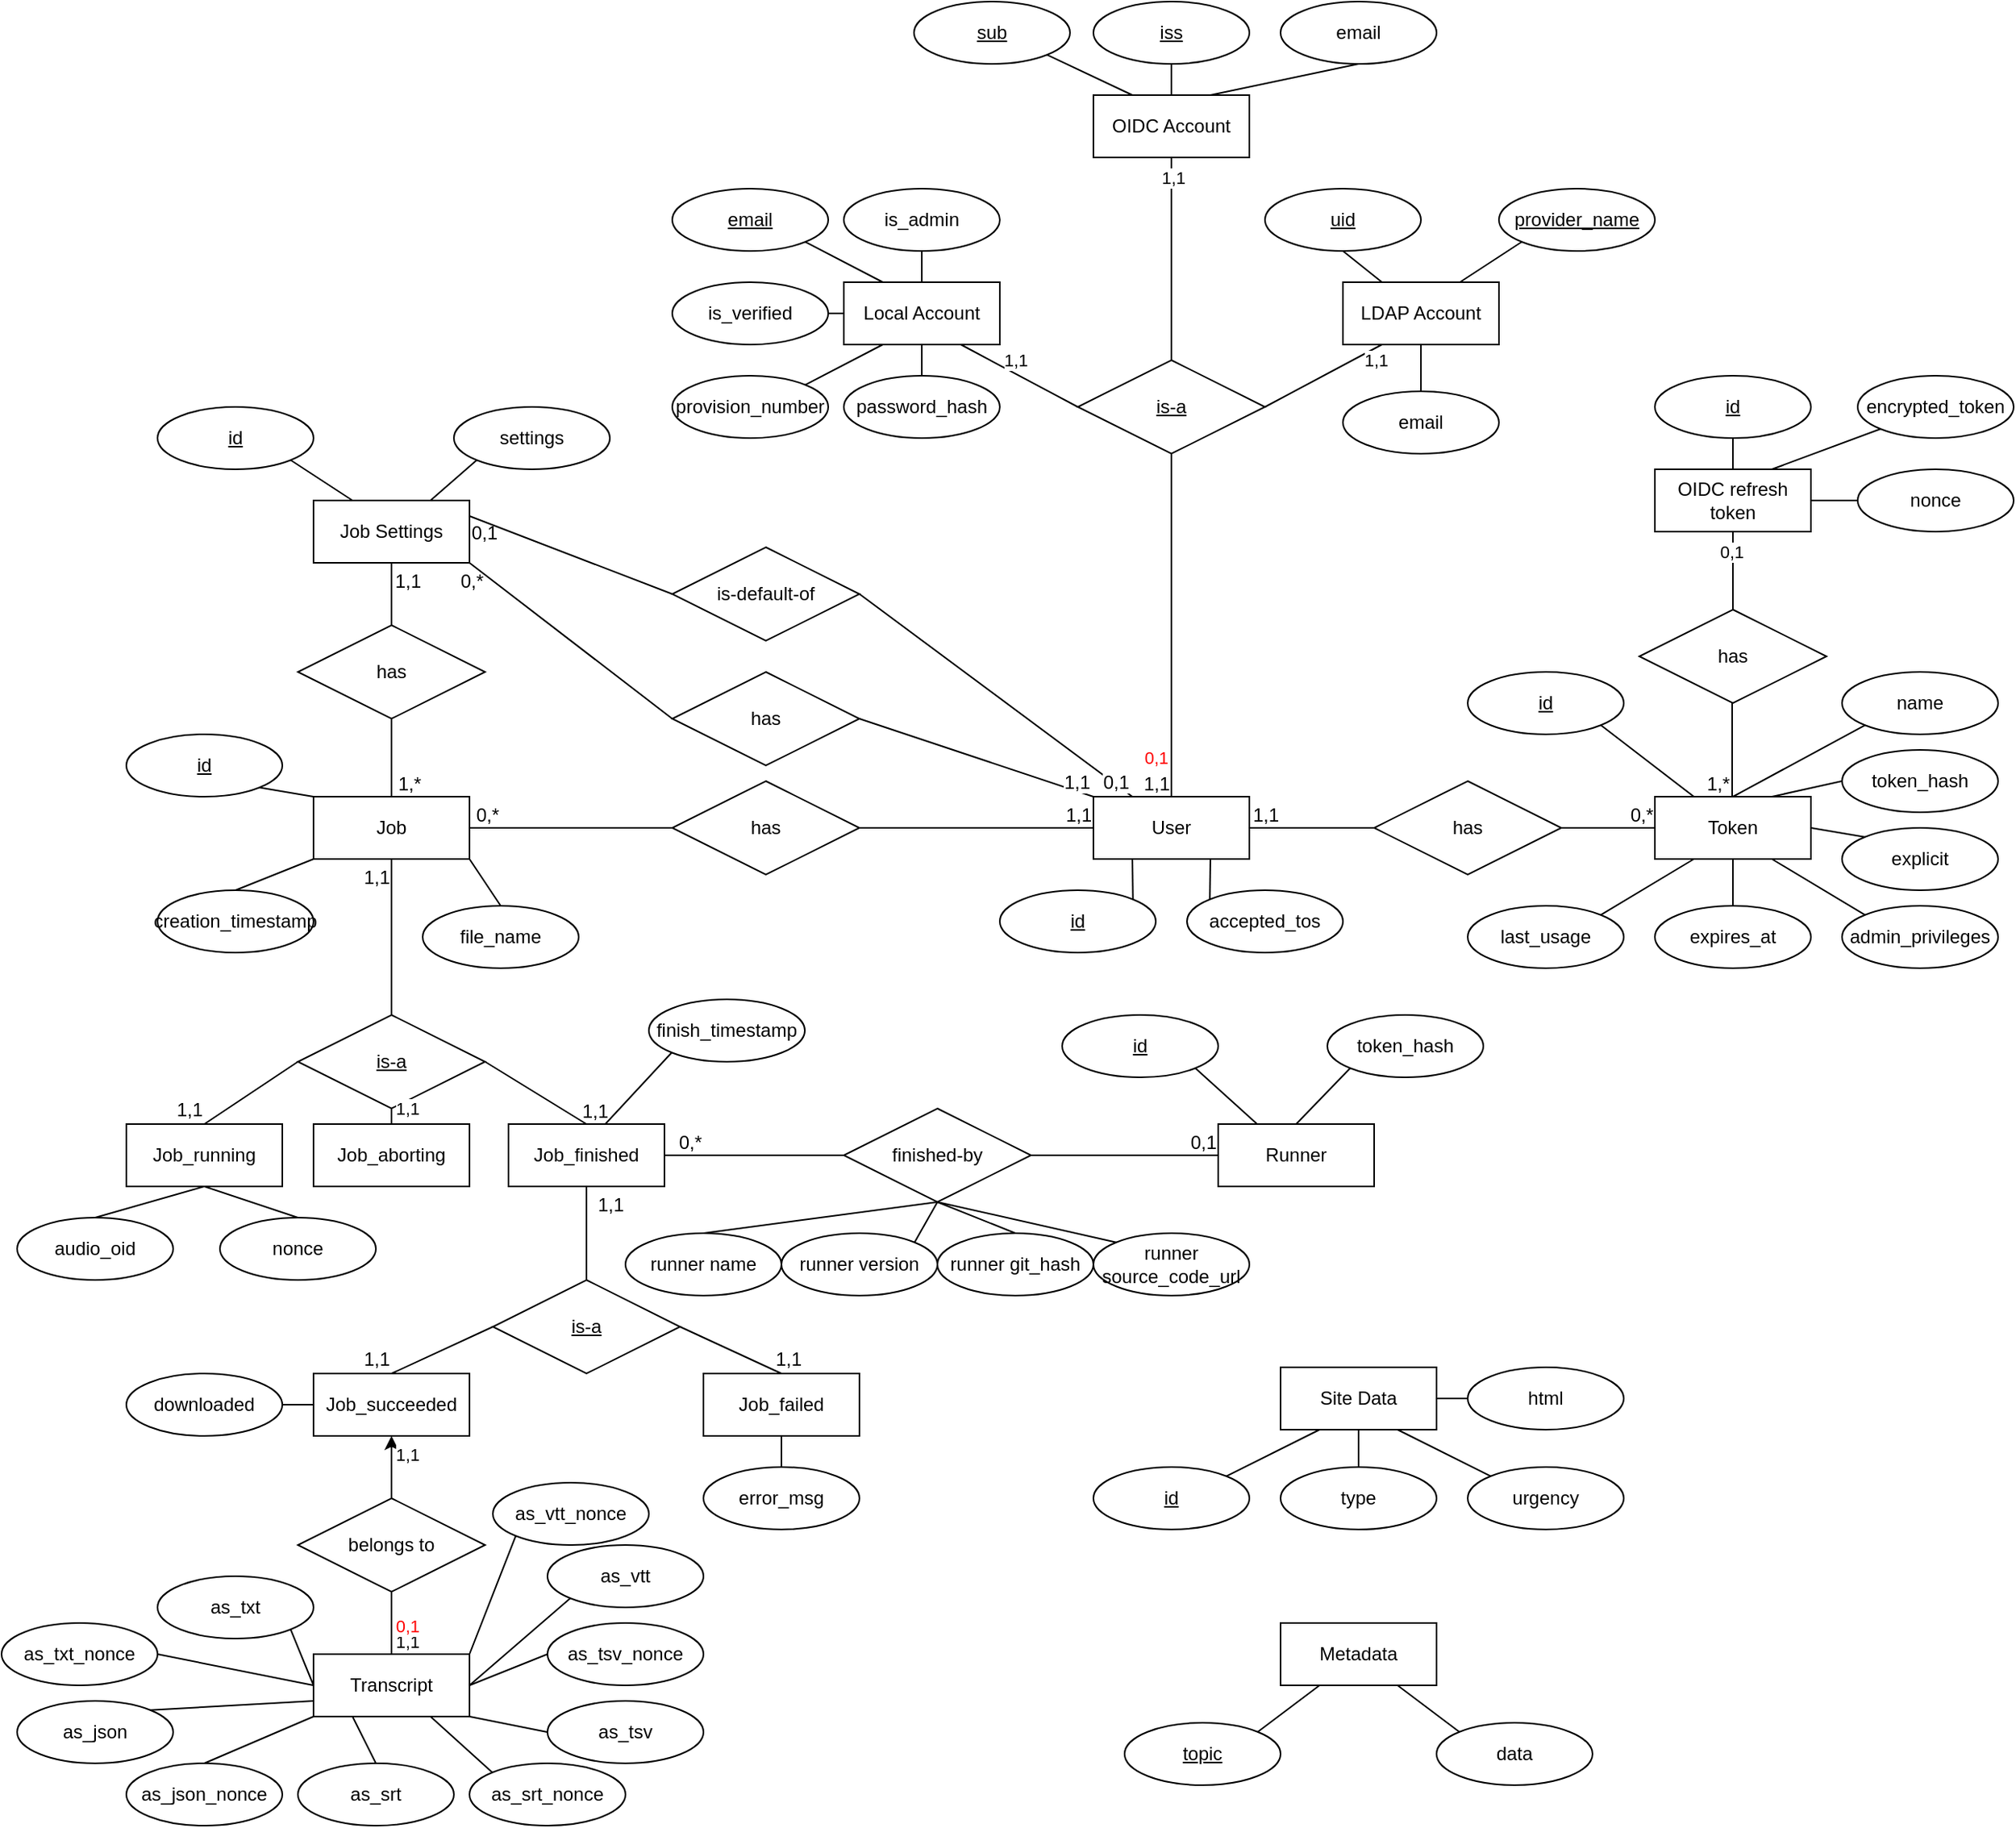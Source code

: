 <mxfile version="28.0.7">
  <diagram name="Page-1" id="paJHr5FD_iiNu0oQiHfm">
    <mxGraphModel dx="901" dy="1581" grid="1" gridSize="10" guides="1" tooltips="1" connect="1" arrows="1" fold="1" page="1" pageScale="1" pageWidth="1169" pageHeight="827" math="0" shadow="0">
      <root>
        <mxCell id="0" />
        <mxCell id="1" parent="0" />
        <mxCell id="HIZoHxfC277S-s7vvuBx-2" value="&lt;div&gt;Job&lt;/div&gt;" style="whiteSpace=wrap;html=1;align=center;" parent="1" vertex="1">
          <mxGeometry x="200" y="160" width="100" height="40" as="geometry" />
        </mxCell>
        <mxCell id="HIZoHxfC277S-s7vvuBx-3" value="User" style="whiteSpace=wrap;html=1;align=center;" parent="1" vertex="1">
          <mxGeometry x="700" y="160" width="100" height="40" as="geometry" />
        </mxCell>
        <mxCell id="HIZoHxfC277S-s7vvuBx-4" value="Runner" style="whiteSpace=wrap;html=1;align=center;" parent="1" vertex="1">
          <mxGeometry x="780" y="370" width="100" height="40" as="geometry" />
        </mxCell>
        <mxCell id="HIZoHxfC277S-s7vvuBx-5" value="file_name" style="ellipse;whiteSpace=wrap;html=1;align=center;" parent="1" vertex="1">
          <mxGeometry x="270" y="230" width="100" height="40" as="geometry" />
        </mxCell>
        <mxCell id="HIZoHxfC277S-s7vvuBx-6" value="id" style="ellipse;whiteSpace=wrap;html=1;align=center;fontStyle=4;" parent="1" vertex="1">
          <mxGeometry x="80" y="120" width="100" height="40" as="geometry" />
        </mxCell>
        <mxCell id="HIZoHxfC277S-s7vvuBx-7" value="" style="endArrow=none;html=1;rounded=0;exitX=1;exitY=1;exitDx=0;exitDy=0;entryX=0;entryY=0;entryDx=0;entryDy=0;" parent="1" source="HIZoHxfC277S-s7vvuBx-6" target="HIZoHxfC277S-s7vvuBx-2" edge="1">
          <mxGeometry relative="1" as="geometry">
            <mxPoint x="320" y="260" as="sourcePoint" />
            <mxPoint x="480" y="260" as="targetPoint" />
          </mxGeometry>
        </mxCell>
        <mxCell id="HIZoHxfC277S-s7vvuBx-9" value="settings" style="ellipse;whiteSpace=wrap;html=1;align=center;" parent="1" vertex="1">
          <mxGeometry x="290" y="-90" width="100" height="40" as="geometry" />
        </mxCell>
        <mxCell id="HIZoHxfC277S-s7vvuBx-13" value="&lt;div&gt;audio_oid&lt;/div&gt;" style="ellipse;whiteSpace=wrap;html=1;align=center;" parent="1" vertex="1">
          <mxGeometry x="10" y="430" width="100" height="40" as="geometry" />
        </mxCell>
        <mxCell id="HIZoHxfC277S-s7vvuBx-14" value="" style="endArrow=none;html=1;rounded=0;exitX=0.5;exitY=0;exitDx=0;exitDy=0;entryX=0.5;entryY=1;entryDx=0;entryDy=0;" parent="1" source="HIZoHxfC277S-s7vvuBx-13" target="HIZoHxfC277S-s7vvuBx-46" edge="1">
          <mxGeometry relative="1" as="geometry">
            <mxPoint x="-175" y="470" as="sourcePoint" />
            <mxPoint x="-110" y="460" as="targetPoint" />
          </mxGeometry>
        </mxCell>
        <mxCell id="HIZoHxfC277S-s7vvuBx-19" value="id" style="ellipse;whiteSpace=wrap;html=1;align=center;fontStyle=4;" parent="1" vertex="1">
          <mxGeometry x="640" y="220" width="100" height="40" as="geometry" />
        </mxCell>
        <mxCell id="HIZoHxfC277S-s7vvuBx-20" value="&lt;u&gt;email&lt;/u&gt;" style="ellipse;whiteSpace=wrap;html=1;align=center;" parent="1" vertex="1">
          <mxGeometry x="430" y="-230" width="100" height="40" as="geometry" />
        </mxCell>
        <mxCell id="HIZoHxfC277S-s7vvuBx-21" value="password_hash" style="ellipse;whiteSpace=wrap;html=1;align=center;" parent="1" vertex="1">
          <mxGeometry x="540" y="-110" width="100" height="40" as="geometry" />
        </mxCell>
        <mxCell id="HIZoHxfC277S-s7vvuBx-22" value="" style="endArrow=none;html=1;rounded=0;exitX=1;exitY=0;exitDx=0;exitDy=0;entryX=0.25;entryY=1;entryDx=0;entryDy=0;" parent="1" source="HIZoHxfC277S-s7vvuBx-19" target="HIZoHxfC277S-s7vvuBx-3" edge="1">
          <mxGeometry relative="1" as="geometry">
            <mxPoint x="430" y="370" as="sourcePoint" />
            <mxPoint x="800" y="220" as="targetPoint" />
          </mxGeometry>
        </mxCell>
        <mxCell id="HIZoHxfC277S-s7vvuBx-25" value="is_verified" style="ellipse;whiteSpace=wrap;html=1;align=center;" parent="1" vertex="1">
          <mxGeometry x="430" y="-170" width="100" height="40" as="geometry" />
        </mxCell>
        <mxCell id="HIZoHxfC277S-s7vvuBx-27" value="is_admin" style="ellipse;whiteSpace=wrap;html=1;align=center;" parent="1" vertex="1">
          <mxGeometry x="540" y="-230" width="100" height="40" as="geometry" />
        </mxCell>
        <mxCell id="HIZoHxfC277S-s7vvuBx-30" value="has" style="shape=rhombus;perimeter=rhombusPerimeter;whiteSpace=wrap;html=1;align=center;" parent="1" vertex="1">
          <mxGeometry x="430" y="150" width="120" height="60" as="geometry" />
        </mxCell>
        <mxCell id="HIZoHxfC277S-s7vvuBx-33" value="" style="endArrow=none;html=1;rounded=0;entryX=0;entryY=0.5;entryDx=0;entryDy=0;exitX=1;exitY=0.5;exitDx=0;exitDy=0;" parent="1" source="HIZoHxfC277S-s7vvuBx-30" target="HIZoHxfC277S-s7vvuBx-3" edge="1">
          <mxGeometry relative="1" as="geometry">
            <mxPoint x="430" y="370" as="sourcePoint" />
            <mxPoint x="590" y="370" as="targetPoint" />
          </mxGeometry>
        </mxCell>
        <mxCell id="HIZoHxfC277S-s7vvuBx-34" value="1,1" style="resizable=0;html=1;whiteSpace=wrap;align=right;verticalAlign=bottom;" parent="HIZoHxfC277S-s7vvuBx-33" connectable="0" vertex="1">
          <mxGeometry x="1" relative="1" as="geometry" />
        </mxCell>
        <mxCell id="HIZoHxfC277S-s7vvuBx-35" value="" style="endArrow=none;html=1;rounded=0;entryX=1;entryY=0.5;entryDx=0;entryDy=0;exitX=0;exitY=0.5;exitDx=0;exitDy=0;" parent="1" source="HIZoHxfC277S-s7vvuBx-30" target="HIZoHxfC277S-s7vvuBx-2" edge="1">
          <mxGeometry relative="1" as="geometry">
            <mxPoint x="410" y="160" as="sourcePoint" />
            <mxPoint x="480" y="260" as="targetPoint" />
          </mxGeometry>
        </mxCell>
        <mxCell id="HIZoHxfC277S-s7vvuBx-36" value="0,*" style="resizable=0;html=1;whiteSpace=wrap;align=right;verticalAlign=bottom;" parent="HIZoHxfC277S-s7vvuBx-35" connectable="0" vertex="1">
          <mxGeometry x="1" relative="1" as="geometry">
            <mxPoint x="20" as="offset" />
          </mxGeometry>
        </mxCell>
        <mxCell id="HIZoHxfC277S-s7vvuBx-38" value="id" style="ellipse;whiteSpace=wrap;html=1;align=center;fontStyle=4;" parent="1" vertex="1">
          <mxGeometry x="680" y="300" width="100" height="40" as="geometry" />
        </mxCell>
        <mxCell id="HIZoHxfC277S-s7vvuBx-39" value="" style="endArrow=none;html=1;rounded=0;exitX=1;exitY=1;exitDx=0;exitDy=0;entryX=0.25;entryY=0;entryDx=0;entryDy=0;" parent="1" source="HIZoHxfC277S-s7vvuBx-38" target="HIZoHxfC277S-s7vvuBx-4" edge="1">
          <mxGeometry relative="1" as="geometry">
            <mxPoint x="460" y="300" as="sourcePoint" />
            <mxPoint x="620" y="300" as="targetPoint" />
          </mxGeometry>
        </mxCell>
        <mxCell id="HIZoHxfC277S-s7vvuBx-40" value="token_hash" style="ellipse;whiteSpace=wrap;html=1;align=center;" parent="1" vertex="1">
          <mxGeometry x="850" y="300" width="100" height="40" as="geometry" />
        </mxCell>
        <mxCell id="HIZoHxfC277S-s7vvuBx-41" value="" style="endArrow=none;html=1;rounded=0;exitX=0;exitY=1;exitDx=0;exitDy=0;entryX=0.5;entryY=0;entryDx=0;entryDy=0;" parent="1" source="HIZoHxfC277S-s7vvuBx-40" target="HIZoHxfC277S-s7vvuBx-4" edge="1">
          <mxGeometry relative="1" as="geometry">
            <mxPoint x="775" y="456" as="sourcePoint" />
            <mxPoint x="815" y="410" as="targetPoint" />
          </mxGeometry>
        </mxCell>
        <mxCell id="HIZoHxfC277S-s7vvuBx-42" value="creation_timestamp" style="ellipse;whiteSpace=wrap;html=1;align=center;" parent="1" vertex="1">
          <mxGeometry x="100" y="220" width="100" height="40" as="geometry" />
        </mxCell>
        <mxCell id="HIZoHxfC277S-s7vvuBx-43" value="&lt;div&gt;finish_timestamp&lt;/div&gt;" style="ellipse;whiteSpace=wrap;html=1;align=center;" parent="1" vertex="1">
          <mxGeometry x="415" y="290" width="100" height="40" as="geometry" />
        </mxCell>
        <mxCell id="HIZoHxfC277S-s7vvuBx-45" value="downloaded" style="ellipse;whiteSpace=wrap;html=1;align=center;" parent="1" vertex="1">
          <mxGeometry x="80" y="530" width="100" height="40" as="geometry" />
        </mxCell>
        <mxCell id="HIZoHxfC277S-s7vvuBx-46" value="Job_running" style="whiteSpace=wrap;html=1;align=center;" parent="1" vertex="1">
          <mxGeometry x="80" y="370" width="100" height="40" as="geometry" />
        </mxCell>
        <mxCell id="HIZoHxfC277S-s7vvuBx-47" value="&lt;u&gt;is-a&lt;/u&gt;" style="shape=rhombus;perimeter=rhombusPerimeter;whiteSpace=wrap;html=1;align=center;" parent="1" vertex="1">
          <mxGeometry x="190" y="300" width="120" height="60" as="geometry" />
        </mxCell>
        <mxCell id="HIZoHxfC277S-s7vvuBx-49" value="" style="endArrow=none;html=1;rounded=0;entryX=0.5;entryY=1;entryDx=0;entryDy=0;exitX=0.5;exitY=0;exitDx=0;exitDy=0;" parent="1" source="HIZoHxfC277S-s7vvuBx-47" target="HIZoHxfC277S-s7vvuBx-2" edge="1">
          <mxGeometry relative="1" as="geometry">
            <mxPoint x="140" y="380" as="sourcePoint" />
            <mxPoint x="300" y="380" as="targetPoint" />
          </mxGeometry>
        </mxCell>
        <mxCell id="HIZoHxfC277S-s7vvuBx-50" value="1,1" style="resizable=0;html=1;whiteSpace=wrap;align=right;verticalAlign=bottom;" parent="HIZoHxfC277S-s7vvuBx-49" connectable="0" vertex="1">
          <mxGeometry x="1" relative="1" as="geometry">
            <mxPoint y="20" as="offset" />
          </mxGeometry>
        </mxCell>
        <mxCell id="HIZoHxfC277S-s7vvuBx-54" value="" style="endArrow=none;html=1;rounded=0;entryX=0.5;entryY=0;entryDx=0;entryDy=0;exitX=0;exitY=0.5;exitDx=0;exitDy=0;" parent="1" source="HIZoHxfC277S-s7vvuBx-47" target="HIZoHxfC277S-s7vvuBx-46" edge="1">
          <mxGeometry relative="1" as="geometry">
            <mxPoint x="210" y="460" as="sourcePoint" />
            <mxPoint x="210" y="360" as="targetPoint" />
          </mxGeometry>
        </mxCell>
        <mxCell id="HIZoHxfC277S-s7vvuBx-55" value="1,1" style="resizable=0;html=1;whiteSpace=wrap;align=right;verticalAlign=bottom;" parent="HIZoHxfC277S-s7vvuBx-54" connectable="0" vertex="1">
          <mxGeometry x="1" relative="1" as="geometry">
            <mxPoint as="offset" />
          </mxGeometry>
        </mxCell>
        <mxCell id="HIZoHxfC277S-s7vvuBx-56" value="Job_succeeded" style="whiteSpace=wrap;html=1;align=center;" parent="1" vertex="1">
          <mxGeometry x="200" y="530" width="100" height="40" as="geometry" />
        </mxCell>
        <mxCell id="HIZoHxfC277S-s7vvuBx-61" value="" style="endArrow=none;html=1;rounded=0;exitX=0;exitY=1;exitDx=0;exitDy=0;entryX=0.5;entryY=0;entryDx=0;entryDy=0;" parent="1" source="HIZoHxfC277S-s7vvuBx-2" target="HIZoHxfC277S-s7vvuBx-42" edge="1">
          <mxGeometry relative="1" as="geometry">
            <mxPoint x="350" y="350" as="sourcePoint" />
            <mxPoint x="510" y="350" as="targetPoint" />
          </mxGeometry>
        </mxCell>
        <mxCell id="HIZoHxfC277S-s7vvuBx-62" value="" style="endArrow=none;html=1;rounded=0;exitX=0.25;exitY=1;exitDx=0;exitDy=0;entryX=0;entryY=1;entryDx=0;entryDy=0;" parent="1" source="HIZoHxfC277S-s7vvuBx-72" target="HIZoHxfC277S-s7vvuBx-43" edge="1">
          <mxGeometry relative="1" as="geometry">
            <mxPoint x="660" y="560" as="sourcePoint" />
            <mxPoint x="430" y="330" as="targetPoint" />
          </mxGeometry>
        </mxCell>
        <mxCell id="HIZoHxfC277S-s7vvuBx-63" value="" style="endArrow=none;html=1;rounded=0;entryX=1;entryY=0.5;entryDx=0;entryDy=0;exitX=0;exitY=0.5;exitDx=0;exitDy=0;" parent="1" source="HIZoHxfC277S-s7vvuBx-56" target="HIZoHxfC277S-s7vvuBx-45" edge="1">
          <mxGeometry relative="1" as="geometry">
            <mxPoint x="250" y="590" as="sourcePoint" />
            <mxPoint x="400" y="510" as="targetPoint" />
          </mxGeometry>
        </mxCell>
        <mxCell id="HIZoHxfC277S-s7vvuBx-64" value="error_msg" style="ellipse;whiteSpace=wrap;html=1;align=center;" parent="1" vertex="1">
          <mxGeometry x="450" y="590" width="100" height="40" as="geometry" />
        </mxCell>
        <mxCell id="HIZoHxfC277S-s7vvuBx-65" value="" style="endArrow=none;html=1;rounded=0;exitX=0.5;exitY=0;exitDx=0;exitDy=0;entryX=0.5;entryY=1;entryDx=0;entryDy=0;" parent="1" source="HIZoHxfC277S-s7vvuBx-64" target="HIZoHxfC277S-s7vvuBx-67" edge="1">
          <mxGeometry relative="1" as="geometry">
            <mxPoint x="390" y="600" as="sourcePoint" />
            <mxPoint x="455" y="590" as="targetPoint" />
          </mxGeometry>
        </mxCell>
        <mxCell id="HIZoHxfC277S-s7vvuBx-67" value="Job_failed" style="whiteSpace=wrap;html=1;align=center;" parent="1" vertex="1">
          <mxGeometry x="450" y="530" width="100" height="40" as="geometry" />
        </mxCell>
        <mxCell id="HIZoHxfC277S-s7vvuBx-68" value="" style="endArrow=none;html=1;rounded=0;exitX=1;exitY=0.5;exitDx=0;exitDy=0;entryX=0.5;entryY=0;entryDx=0;entryDy=0;" parent="1" source="HIZoHxfC277S-s7vvuBx-47" target="HIZoHxfC277S-s7vvuBx-72" edge="1">
          <mxGeometry relative="1" as="geometry">
            <mxPoint x="685" y="340" as="sourcePoint" />
            <mxPoint x="380" y="350" as="targetPoint" />
          </mxGeometry>
        </mxCell>
        <mxCell id="HIZoHxfC277S-s7vvuBx-69" value="1,1" style="resizable=0;html=1;whiteSpace=wrap;align=right;verticalAlign=bottom;" parent="HIZoHxfC277S-s7vvuBx-68" connectable="0" vertex="1">
          <mxGeometry x="1" relative="1" as="geometry">
            <mxPoint x="15" as="offset" />
          </mxGeometry>
        </mxCell>
        <mxCell id="HIZoHxfC277S-s7vvuBx-71" value="&lt;u&gt;is-a&lt;/u&gt;" style="shape=rhombus;perimeter=rhombusPerimeter;whiteSpace=wrap;html=1;align=center;" parent="1" vertex="1">
          <mxGeometry x="315" y="470" width="120" height="60" as="geometry" />
        </mxCell>
        <mxCell id="HIZoHxfC277S-s7vvuBx-72" value="Job_finished" style="whiteSpace=wrap;html=1;align=center;" parent="1" vertex="1">
          <mxGeometry x="325" y="370" width="100" height="40" as="geometry" />
        </mxCell>
        <mxCell id="HIZoHxfC277S-s7vvuBx-73" value="finished-by" style="shape=rhombus;perimeter=rhombusPerimeter;whiteSpace=wrap;html=1;align=center;" parent="1" vertex="1">
          <mxGeometry x="540" y="360" width="120" height="60" as="geometry" />
        </mxCell>
        <mxCell id="HIZoHxfC277S-s7vvuBx-76" value="" style="endArrow=none;html=1;rounded=0;exitX=1;exitY=0.5;exitDx=0;exitDy=0;entryX=0;entryY=0.5;entryDx=0;entryDy=0;" parent="1" source="HIZoHxfC277S-s7vvuBx-73" target="HIZoHxfC277S-s7vvuBx-4" edge="1">
          <mxGeometry relative="1" as="geometry">
            <mxPoint x="680" y="390" as="sourcePoint" />
            <mxPoint x="745" y="370" as="targetPoint" />
          </mxGeometry>
        </mxCell>
        <mxCell id="HIZoHxfC277S-s7vvuBx-77" value="0,1" style="resizable=0;html=1;whiteSpace=wrap;align=right;verticalAlign=bottom;" parent="HIZoHxfC277S-s7vvuBx-76" connectable="0" vertex="1">
          <mxGeometry x="1" relative="1" as="geometry">
            <mxPoint as="offset" />
          </mxGeometry>
        </mxCell>
        <mxCell id="HIZoHxfC277S-s7vvuBx-78" value="" style="endArrow=none;html=1;rounded=0;exitX=0;exitY=0.5;exitDx=0;exitDy=0;entryX=1;entryY=0.5;entryDx=0;entryDy=0;" parent="1" source="HIZoHxfC277S-s7vvuBx-73" target="HIZoHxfC277S-s7vvuBx-72" edge="1">
          <mxGeometry relative="1" as="geometry">
            <mxPoint x="465" y="320" as="sourcePoint" />
            <mxPoint x="580" y="320" as="targetPoint" />
          </mxGeometry>
        </mxCell>
        <mxCell id="HIZoHxfC277S-s7vvuBx-79" value="0,*" style="resizable=0;html=1;whiteSpace=wrap;align=right;verticalAlign=bottom;" parent="HIZoHxfC277S-s7vvuBx-78" connectable="0" vertex="1">
          <mxGeometry x="1" relative="1" as="geometry">
            <mxPoint x="25" as="offset" />
          </mxGeometry>
        </mxCell>
        <mxCell id="HIZoHxfC277S-s7vvuBx-86" value="runner version" style="ellipse;whiteSpace=wrap;html=1;align=center;" parent="1" vertex="1">
          <mxGeometry x="500" y="440" width="100" height="40" as="geometry" />
        </mxCell>
        <mxCell id="HIZoHxfC277S-s7vvuBx-87" value="" style="endArrow=none;html=1;rounded=0;entryX=1;entryY=0;entryDx=0;entryDy=0;exitX=0.5;exitY=1;exitDx=0;exitDy=0;" parent="1" source="HIZoHxfC277S-s7vvuBx-73" target="HIZoHxfC277S-s7vvuBx-86" edge="1">
          <mxGeometry relative="1" as="geometry">
            <mxPoint x="410" y="410" as="sourcePoint" />
            <mxPoint x="570" y="410" as="targetPoint" />
          </mxGeometry>
        </mxCell>
        <mxCell id="HIZoHxfC277S-s7vvuBx-88" value="runner source_code_url" style="ellipse;whiteSpace=wrap;html=1;align=center;" parent="1" vertex="1">
          <mxGeometry x="700" y="440" width="100" height="40" as="geometry" />
        </mxCell>
        <mxCell id="HIZoHxfC277S-s7vvuBx-89" value="" style="endArrow=none;html=1;rounded=0;entryX=0;entryY=0;entryDx=0;entryDy=0;exitX=0.5;exitY=1;exitDx=0;exitDy=0;" parent="1" source="HIZoHxfC277S-s7vvuBx-73" target="HIZoHxfC277S-s7vvuBx-88" edge="1">
          <mxGeometry relative="1" as="geometry">
            <mxPoint x="515" y="420" as="sourcePoint" />
            <mxPoint x="250" y="420" as="targetPoint" />
          </mxGeometry>
        </mxCell>
        <mxCell id="HIZoHxfC277S-s7vvuBx-90" value="" style="endArrow=none;html=1;rounded=0;entryX=0.5;entryY=1;entryDx=0;entryDy=0;exitX=0.5;exitY=0;exitDx=0;exitDy=0;" parent="1" source="HIZoHxfC277S-s7vvuBx-71" target="HIZoHxfC277S-s7vvuBx-72" edge="1">
          <mxGeometry relative="1" as="geometry">
            <mxPoint x="480" y="590.03" as="sourcePoint" />
            <mxPoint x="480" y="490.03" as="targetPoint" />
          </mxGeometry>
        </mxCell>
        <mxCell id="HIZoHxfC277S-s7vvuBx-91" value="1,1" style="resizable=0;html=1;whiteSpace=wrap;align=right;verticalAlign=bottom;" parent="HIZoHxfC277S-s7vvuBx-90" connectable="0" vertex="1">
          <mxGeometry x="1" relative="1" as="geometry">
            <mxPoint x="25" y="20" as="offset" />
          </mxGeometry>
        </mxCell>
        <mxCell id="HIZoHxfC277S-s7vvuBx-92" value="" style="endArrow=none;html=1;rounded=0;entryX=0.5;entryY=0;entryDx=0;entryDy=0;exitX=0;exitY=0.5;exitDx=0;exitDy=0;" parent="1" source="HIZoHxfC277S-s7vvuBx-71" target="HIZoHxfC277S-s7vvuBx-56" edge="1">
          <mxGeometry relative="1" as="geometry">
            <mxPoint x="260" y="490" as="sourcePoint" />
            <mxPoint x="200" y="520" as="targetPoint" />
          </mxGeometry>
        </mxCell>
        <mxCell id="HIZoHxfC277S-s7vvuBx-93" value="1,1" style="resizable=0;html=1;whiteSpace=wrap;align=right;verticalAlign=bottom;" parent="HIZoHxfC277S-s7vvuBx-92" connectable="0" vertex="1">
          <mxGeometry x="1" relative="1" as="geometry">
            <mxPoint as="offset" />
          </mxGeometry>
        </mxCell>
        <mxCell id="HIZoHxfC277S-s7vvuBx-94" value="" style="endArrow=none;html=1;rounded=0;exitX=1;exitY=0.5;exitDx=0;exitDy=0;entryX=0.5;entryY=0;entryDx=0;entryDy=0;" parent="1" source="HIZoHxfC277S-s7vvuBx-71" target="HIZoHxfC277S-s7vvuBx-67" edge="1">
          <mxGeometry relative="1" as="geometry">
            <mxPoint x="520" y="520" as="sourcePoint" />
            <mxPoint x="585" y="550" as="targetPoint" />
          </mxGeometry>
        </mxCell>
        <mxCell id="HIZoHxfC277S-s7vvuBx-95" value="1,1" style="resizable=0;html=1;whiteSpace=wrap;align=right;verticalAlign=bottom;" parent="HIZoHxfC277S-s7vvuBx-94" connectable="0" vertex="1">
          <mxGeometry x="1" relative="1" as="geometry">
            <mxPoint x="15" as="offset" />
          </mxGeometry>
        </mxCell>
        <mxCell id="HIZoHxfC277S-s7vvuBx-98" value="runner git_hash" style="ellipse;whiteSpace=wrap;html=1;align=center;" parent="1" vertex="1">
          <mxGeometry x="600" y="440" width="100" height="40" as="geometry" />
        </mxCell>
        <mxCell id="HIZoHxfC277S-s7vvuBx-99" value="" style="endArrow=none;html=1;rounded=0;exitX=0.5;exitY=1;exitDx=0;exitDy=0;entryX=0.5;entryY=0;entryDx=0;entryDy=0;" parent="1" source="HIZoHxfC277S-s7vvuBx-73" target="HIZoHxfC277S-s7vvuBx-98" edge="1">
          <mxGeometry relative="1" as="geometry">
            <mxPoint x="410" y="340" as="sourcePoint" />
            <mxPoint x="570" y="340" as="targetPoint" />
          </mxGeometry>
        </mxCell>
        <mxCell id="AZ_FehVG3pE0zXTRpSEM-1" value="Job Settings" style="whiteSpace=wrap;html=1;align=center;" parent="1" vertex="1">
          <mxGeometry x="200" y="-30" width="100" height="40" as="geometry" />
        </mxCell>
        <mxCell id="AZ_FehVG3pE0zXTRpSEM-2" value="Metadata" style="whiteSpace=wrap;html=1;align=center;" parent="1" vertex="1">
          <mxGeometry x="820" y="690" width="100" height="40" as="geometry" />
        </mxCell>
        <mxCell id="AZ_FehVG3pE0zXTRpSEM-3" value="&lt;u&gt;topic&lt;/u&gt;" style="ellipse;whiteSpace=wrap;html=1;align=center;" parent="1" vertex="1">
          <mxGeometry x="720" y="754" width="100" height="40" as="geometry" />
        </mxCell>
        <mxCell id="AZ_FehVG3pE0zXTRpSEM-4" value="" style="endArrow=none;html=1;rounded=0;entryX=1;entryY=0;entryDx=0;entryDy=0;exitX=0.25;exitY=1;exitDx=0;exitDy=0;" parent="1" source="AZ_FehVG3pE0zXTRpSEM-2" target="AZ_FehVG3pE0zXTRpSEM-3" edge="1">
          <mxGeometry width="50" height="50" relative="1" as="geometry">
            <mxPoint x="800" y="660" as="sourcePoint" />
            <mxPoint x="1244.767" y="734.191" as="targetPoint" />
          </mxGeometry>
        </mxCell>
        <mxCell id="AZ_FehVG3pE0zXTRpSEM-5" value="data" style="ellipse;whiteSpace=wrap;html=1;align=center;" parent="1" vertex="1">
          <mxGeometry x="920" y="754" width="100" height="40" as="geometry" />
        </mxCell>
        <mxCell id="AZ_FehVG3pE0zXTRpSEM-6" value="" style="endArrow=none;html=1;rounded=0;entryX=0;entryY=0;entryDx=0;entryDy=0;exitX=0.75;exitY=1;exitDx=0;exitDy=0;" parent="1" source="AZ_FehVG3pE0zXTRpSEM-2" target="AZ_FehVG3pE0zXTRpSEM-5" edge="1">
          <mxGeometry width="50" height="50" relative="1" as="geometry">
            <mxPoint x="610" y="580" as="sourcePoint" />
            <mxPoint x="660" y="530" as="targetPoint" />
          </mxGeometry>
        </mxCell>
        <mxCell id="AZ_FehVG3pE0zXTRpSEM-7" value="Token" style="whiteSpace=wrap;html=1;align=center;" parent="1" vertex="1">
          <mxGeometry x="1060" y="160" width="100" height="40" as="geometry" />
        </mxCell>
        <mxCell id="AZ_FehVG3pE0zXTRpSEM-8" value="id" style="ellipse;whiteSpace=wrap;html=1;align=center;fontStyle=4;" parent="1" vertex="1">
          <mxGeometry x="940" y="80" width="100" height="40" as="geometry" />
        </mxCell>
        <mxCell id="AZ_FehVG3pE0zXTRpSEM-9" value="" style="endArrow=none;html=1;rounded=0;entryX=1;entryY=1;entryDx=0;entryDy=0;exitX=0.25;exitY=0;exitDx=0;exitDy=0;" parent="1" source="AZ_FehVG3pE0zXTRpSEM-7" target="AZ_FehVG3pE0zXTRpSEM-8" edge="1">
          <mxGeometry width="50" height="50" relative="1" as="geometry">
            <mxPoint x="760" y="290" as="sourcePoint" />
            <mxPoint x="810" y="240" as="targetPoint" />
          </mxGeometry>
        </mxCell>
        <mxCell id="AZ_FehVG3pE0zXTRpSEM-11" value="name" style="ellipse;whiteSpace=wrap;html=1;align=center;" parent="1" vertex="1">
          <mxGeometry x="1180" y="80" width="100" height="40" as="geometry" />
        </mxCell>
        <mxCell id="AZ_FehVG3pE0zXTRpSEM-13" value="token_hash" style="ellipse;whiteSpace=wrap;html=1;align=center;" parent="1" vertex="1">
          <mxGeometry x="1180" y="130" width="100" height="40" as="geometry" />
        </mxCell>
        <mxCell id="AZ_FehVG3pE0zXTRpSEM-15" value="Local Account" style="whiteSpace=wrap;html=1;align=center;" parent="1" vertex="1">
          <mxGeometry x="540" y="-170" width="100" height="40" as="geometry" />
        </mxCell>
        <mxCell id="AZ_FehVG3pE0zXTRpSEM-18" value="provision_number" style="ellipse;whiteSpace=wrap;html=1;align=center;" parent="1" vertex="1">
          <mxGeometry x="430" y="-110" width="100" height="40" as="geometry" />
        </mxCell>
        <mxCell id="AZ_FehVG3pE0zXTRpSEM-19" value="OIDC Account" style="whiteSpace=wrap;html=1;align=center;" parent="1" vertex="1">
          <mxGeometry x="700" y="-290" width="100" height="40" as="geometry" />
        </mxCell>
        <mxCell id="AZ_FehVG3pE0zXTRpSEM-20" value="email" style="ellipse;whiteSpace=wrap;html=1;align=center;" parent="1" vertex="1">
          <mxGeometry x="820" y="-350" width="100" height="40" as="geometry" />
        </mxCell>
        <mxCell id="AZ_FehVG3pE0zXTRpSEM-21" value="&lt;u&gt;iss&lt;/u&gt;" style="ellipse;whiteSpace=wrap;html=1;align=center;" parent="1" vertex="1">
          <mxGeometry x="700" y="-350" width="100" height="40" as="geometry" />
        </mxCell>
        <mxCell id="AZ_FehVG3pE0zXTRpSEM-22" value="&lt;u&gt;sub&lt;/u&gt;" style="ellipse;whiteSpace=wrap;html=1;align=center;" parent="1" vertex="1">
          <mxGeometry x="585" y="-350" width="100" height="40" as="geometry" />
        </mxCell>
        <mxCell id="AZ_FehVG3pE0zXTRpSEM-23" value="LDAP Account" style="whiteSpace=wrap;html=1;align=center;" parent="1" vertex="1">
          <mxGeometry x="860" y="-170" width="100" height="40" as="geometry" />
        </mxCell>
        <mxCell id="AZ_FehVG3pE0zXTRpSEM-25" value="&lt;u&gt;provider_name&lt;/u&gt;" style="ellipse;whiteSpace=wrap;html=1;align=center;" parent="1" vertex="1">
          <mxGeometry x="960" y="-230" width="100" height="40" as="geometry" />
        </mxCell>
        <mxCell id="AZ_FehVG3pE0zXTRpSEM-26" value="&lt;u&gt;uid&lt;/u&gt;" style="ellipse;whiteSpace=wrap;html=1;align=center;" parent="1" vertex="1">
          <mxGeometry x="810" y="-230" width="100" height="40" as="geometry" />
        </mxCell>
        <mxCell id="AZ_FehVG3pE0zXTRpSEM-27" value="email" style="ellipse;whiteSpace=wrap;html=1;align=center;" parent="1" vertex="1">
          <mxGeometry x="860" y="-100" width="100" height="40" as="geometry" />
        </mxCell>
        <mxCell id="AZ_FehVG3pE0zXTRpSEM-28" value="id" style="ellipse;whiteSpace=wrap;html=1;align=center;fontStyle=4;" parent="1" vertex="1">
          <mxGeometry x="100" y="-90" width="100" height="40" as="geometry" />
        </mxCell>
        <mxCell id="AZ_FehVG3pE0zXTRpSEM-31" value="runner name" style="ellipse;whiteSpace=wrap;html=1;align=center;" parent="1" vertex="1">
          <mxGeometry x="400" y="440" width="100" height="40" as="geometry" />
        </mxCell>
        <mxCell id="AZ_FehVG3pE0zXTRpSEM-32" value="" style="endArrow=none;html=1;rounded=0;exitX=0.5;exitY=0;exitDx=0;exitDy=0;entryX=0.5;entryY=1;entryDx=0;entryDy=0;" parent="1" source="AZ_FehVG3pE0zXTRpSEM-31" target="HIZoHxfC277S-s7vvuBx-73" edge="1">
          <mxGeometry width="50" height="50" relative="1" as="geometry">
            <mxPoint x="600" y="400" as="sourcePoint" />
            <mxPoint x="650" y="350" as="targetPoint" />
          </mxGeometry>
        </mxCell>
        <mxCell id="AZ_FehVG3pE0zXTRpSEM-33" value="" style="endArrow=none;html=1;rounded=0;exitX=1;exitY=1;exitDx=0;exitDy=0;entryX=0.5;entryY=0;entryDx=0;entryDy=0;" parent="1" source="HIZoHxfC277S-s7vvuBx-2" target="HIZoHxfC277S-s7vvuBx-5" edge="1">
          <mxGeometry width="50" height="50" relative="1" as="geometry">
            <mxPoint x="600" y="200" as="sourcePoint" />
            <mxPoint x="650" y="150" as="targetPoint" />
          </mxGeometry>
        </mxCell>
        <mxCell id="AZ_FehVG3pE0zXTRpSEM-34" value="has" style="shape=rhombus;perimeter=rhombusPerimeter;whiteSpace=wrap;html=1;align=center;" parent="1" vertex="1">
          <mxGeometry x="190" y="50" width="120" height="60" as="geometry" />
        </mxCell>
        <mxCell id="AZ_FehVG3pE0zXTRpSEM-35" value="" style="endArrow=none;html=1;rounded=0;entryX=0.5;entryY=1;entryDx=0;entryDy=0;exitX=0.5;exitY=0;exitDx=0;exitDy=0;" parent="1" source="AZ_FehVG3pE0zXTRpSEM-34" target="AZ_FehVG3pE0zXTRpSEM-1" edge="1">
          <mxGeometry relative="1" as="geometry">
            <mxPoint x="420" y="20" as="sourcePoint" />
            <mxPoint x="290" y="20" as="targetPoint" />
          </mxGeometry>
        </mxCell>
        <mxCell id="AZ_FehVG3pE0zXTRpSEM-36" value="1,1" style="resizable=0;html=1;whiteSpace=wrap;align=right;verticalAlign=bottom;" parent="AZ_FehVG3pE0zXTRpSEM-35" connectable="0" vertex="1">
          <mxGeometry x="1" relative="1" as="geometry">
            <mxPoint x="20" y="20" as="offset" />
          </mxGeometry>
        </mxCell>
        <mxCell id="AZ_FehVG3pE0zXTRpSEM-37" value="" style="endArrow=none;html=1;rounded=0;entryX=0.5;entryY=0;entryDx=0;entryDy=0;exitX=0.5;exitY=1;exitDx=0;exitDy=0;" parent="1" source="AZ_FehVG3pE0zXTRpSEM-34" target="HIZoHxfC277S-s7vvuBx-2" edge="1">
          <mxGeometry relative="1" as="geometry">
            <mxPoint x="350" y="80" as="sourcePoint" />
            <mxPoint x="500" y="80" as="targetPoint" />
          </mxGeometry>
        </mxCell>
        <mxCell id="AZ_FehVG3pE0zXTRpSEM-38" value="1,*" style="resizable=0;html=1;whiteSpace=wrap;align=right;verticalAlign=bottom;" parent="AZ_FehVG3pE0zXTRpSEM-37" connectable="0" vertex="1">
          <mxGeometry x="1" relative="1" as="geometry">
            <mxPoint x="20" as="offset" />
          </mxGeometry>
        </mxCell>
        <mxCell id="AZ_FehVG3pE0zXTRpSEM-39" value="" style="endArrow=none;html=1;rounded=0;entryX=1;entryY=1;entryDx=0;entryDy=0;exitX=0.25;exitY=0;exitDx=0;exitDy=0;" parent="1" source="AZ_FehVG3pE0zXTRpSEM-1" target="AZ_FehVG3pE0zXTRpSEM-28" edge="1">
          <mxGeometry width="50" height="50" relative="1" as="geometry">
            <mxPoint x="600" y="180" as="sourcePoint" />
            <mxPoint x="650" y="130" as="targetPoint" />
          </mxGeometry>
        </mxCell>
        <mxCell id="AZ_FehVG3pE0zXTRpSEM-41" value="" style="endArrow=none;html=1;rounded=0;entryX=0;entryY=1;entryDx=0;entryDy=0;exitX=0.75;exitY=0;exitDx=0;exitDy=0;" parent="1" source="AZ_FehVG3pE0zXTRpSEM-1" target="HIZoHxfC277S-s7vvuBx-9" edge="1">
          <mxGeometry width="50" height="50" relative="1" as="geometry">
            <mxPoint x="600" y="180" as="sourcePoint" />
            <mxPoint x="650" y="130" as="targetPoint" />
          </mxGeometry>
        </mxCell>
        <mxCell id="AZ_FehVG3pE0zXTRpSEM-49" value="" style="endArrow=none;html=1;rounded=0;entryX=0;entryY=1;entryDx=0;entryDy=0;exitX=0.5;exitY=0;exitDx=0;exitDy=0;" parent="1" source="AZ_FehVG3pE0zXTRpSEM-7" target="AZ_FehVG3pE0zXTRpSEM-11" edge="1">
          <mxGeometry width="50" height="50" relative="1" as="geometry">
            <mxPoint x="610" y="80" as="sourcePoint" />
            <mxPoint x="660" y="30" as="targetPoint" />
          </mxGeometry>
        </mxCell>
        <mxCell id="AZ_FehVG3pE0zXTRpSEM-50" value="" style="endArrow=none;html=1;rounded=0;entryX=0;entryY=0.5;entryDx=0;entryDy=0;exitX=0.75;exitY=0;exitDx=0;exitDy=0;" parent="1" source="AZ_FehVG3pE0zXTRpSEM-7" target="AZ_FehVG3pE0zXTRpSEM-13" edge="1">
          <mxGeometry width="50" height="50" relative="1" as="geometry">
            <mxPoint x="1160" y="20" as="sourcePoint" />
            <mxPoint x="660" y="30" as="targetPoint" />
          </mxGeometry>
        </mxCell>
        <mxCell id="AZ_FehVG3pE0zXTRpSEM-51" style="edgeStyle=orthogonalEdgeStyle;rounded=0;orthogonalLoop=1;jettySize=auto;html=1;exitX=0.5;exitY=1;exitDx=0;exitDy=0;" parent="1" source="AZ_FehVG3pE0zXTRpSEM-13" target="AZ_FehVG3pE0zXTRpSEM-13" edge="1">
          <mxGeometry relative="1" as="geometry" />
        </mxCell>
        <mxCell id="AZ_FehVG3pE0zXTRpSEM-58" value="has" style="shape=rhombus;perimeter=rhombusPerimeter;whiteSpace=wrap;html=1;align=center;" parent="1" vertex="1">
          <mxGeometry x="880" y="150" width="120" height="60" as="geometry" />
        </mxCell>
        <mxCell id="AZ_FehVG3pE0zXTRpSEM-59" value="" style="endArrow=none;html=1;rounded=0;entryX=0;entryY=0.5;entryDx=0;entryDy=0;exitX=1;exitY=0.5;exitDx=0;exitDy=0;" parent="1" source="AZ_FehVG3pE0zXTRpSEM-58" target="AZ_FehVG3pE0zXTRpSEM-7" edge="1">
          <mxGeometry relative="1" as="geometry">
            <mxPoint x="790" y="-20.83" as="sourcePoint" />
            <mxPoint x="940" y="-20.83" as="targetPoint" />
          </mxGeometry>
        </mxCell>
        <mxCell id="AZ_FehVG3pE0zXTRpSEM-60" value="0,*" style="resizable=0;html=1;whiteSpace=wrap;align=right;verticalAlign=bottom;" parent="AZ_FehVG3pE0zXTRpSEM-59" connectable="0" vertex="1">
          <mxGeometry x="1" relative="1" as="geometry" />
        </mxCell>
        <mxCell id="AZ_FehVG3pE0zXTRpSEM-61" value="" style="endArrow=none;html=1;rounded=0;entryX=1;entryY=0.5;entryDx=0;entryDy=0;" parent="1" source="AZ_FehVG3pE0zXTRpSEM-58" target="HIZoHxfC277S-s7vvuBx-3" edge="1">
          <mxGeometry relative="1" as="geometry">
            <mxPoint x="900" y="179.5" as="sourcePoint" />
            <mxPoint x="820" y="179.5" as="targetPoint" />
          </mxGeometry>
        </mxCell>
        <mxCell id="AZ_FehVG3pE0zXTRpSEM-62" value="1,1" style="resizable=0;html=1;whiteSpace=wrap;align=right;verticalAlign=bottom;" parent="AZ_FehVG3pE0zXTRpSEM-61" connectable="0" vertex="1">
          <mxGeometry x="1" relative="1" as="geometry">
            <mxPoint x="20" as="offset" />
          </mxGeometry>
        </mxCell>
        <mxCell id="AZ_FehVG3pE0zXTRpSEM-64" value="&lt;u&gt;is-a&lt;/u&gt;" style="shape=rhombus;perimeter=rhombusPerimeter;whiteSpace=wrap;html=1;align=center;" parent="1" vertex="1">
          <mxGeometry x="690" y="-120" width="120" height="60" as="geometry" />
        </mxCell>
        <mxCell id="AZ_FehVG3pE0zXTRpSEM-65" value="" style="endArrow=none;html=1;rounded=0;entryX=0.5;entryY=0;entryDx=0;entryDy=0;exitX=0.5;exitY=1;exitDx=0;exitDy=0;" parent="1" source="AZ_FehVG3pE0zXTRpSEM-64" target="HIZoHxfC277S-s7vvuBx-3" edge="1">
          <mxGeometry relative="1" as="geometry">
            <mxPoint x="580" y="100" as="sourcePoint" />
            <mxPoint x="580" as="targetPoint" />
          </mxGeometry>
        </mxCell>
        <mxCell id="AZ_FehVG3pE0zXTRpSEM-66" value="1,1" style="resizable=0;html=1;whiteSpace=wrap;align=right;verticalAlign=bottom;" parent="AZ_FehVG3pE0zXTRpSEM-65" connectable="0" vertex="1">
          <mxGeometry x="1" relative="1" as="geometry">
            <mxPoint as="offset" />
          </mxGeometry>
        </mxCell>
        <mxCell id="AZ_FehVG3pE0zXTRpSEM-143" value="&lt;span style=&quot;&quot;&gt;0,1&lt;/span&gt;" style="edgeLabel;html=1;align=center;verticalAlign=middle;resizable=0;points=[];fontColor=light-dark(#FF0000,#FF0000);" parent="AZ_FehVG3pE0zXTRpSEM-65" vertex="1" connectable="0">
          <mxGeometry x="0.771" y="1" relative="1" as="geometry">
            <mxPoint x="-11" as="offset" />
          </mxGeometry>
        </mxCell>
        <mxCell id="AZ_FehVG3pE0zXTRpSEM-67" value="" style="endArrow=none;html=1;rounded=0;entryX=0;entryY=0.5;entryDx=0;entryDy=0;exitX=0.75;exitY=1;exitDx=0;exitDy=0;" parent="1" source="AZ_FehVG3pE0zXTRpSEM-15" target="AZ_FehVG3pE0zXTRpSEM-64" edge="1">
          <mxGeometry width="50" height="50" relative="1" as="geometry">
            <mxPoint x="590" y="-10" as="sourcePoint" />
            <mxPoint x="640" y="-60" as="targetPoint" />
          </mxGeometry>
        </mxCell>
        <mxCell id="AZ_FehVG3pE0zXTRpSEM-69" value="1,1" style="edgeLabel;html=1;align=center;verticalAlign=middle;resizable=0;points=[];" parent="AZ_FehVG3pE0zXTRpSEM-67" vertex="1" connectable="0">
          <mxGeometry x="-0.535" y="-2" relative="1" as="geometry">
            <mxPoint x="18" y="-1" as="offset" />
          </mxGeometry>
        </mxCell>
        <mxCell id="AZ_FehVG3pE0zXTRpSEM-68" value="" style="endArrow=none;html=1;rounded=0;entryX=1;entryY=0.5;entryDx=0;entryDy=0;exitX=0.25;exitY=1;exitDx=0;exitDy=0;" parent="1" source="AZ_FehVG3pE0zXTRpSEM-23" target="AZ_FehVG3pE0zXTRpSEM-64" edge="1">
          <mxGeometry width="50" height="50" relative="1" as="geometry">
            <mxPoint x="590" y="-10" as="sourcePoint" />
            <mxPoint x="640" y="-60" as="targetPoint" />
          </mxGeometry>
        </mxCell>
        <mxCell id="AZ_FehVG3pE0zXTRpSEM-71" value="1,1" style="edgeLabel;html=1;align=center;verticalAlign=middle;resizable=0;points=[];" parent="AZ_FehVG3pE0zXTRpSEM-68" vertex="1" connectable="0">
          <mxGeometry x="-0.494" y="-1" relative="1" as="geometry">
            <mxPoint x="15" y="1" as="offset" />
          </mxGeometry>
        </mxCell>
        <mxCell id="AZ_FehVG3pE0zXTRpSEM-72" value="" style="endArrow=none;html=1;rounded=0;entryX=0.25;entryY=0;entryDx=0;entryDy=0;exitX=1;exitY=1;exitDx=0;exitDy=0;" parent="1" source="HIZoHxfC277S-s7vvuBx-20" target="AZ_FehVG3pE0zXTRpSEM-15" edge="1">
          <mxGeometry width="50" height="50" relative="1" as="geometry">
            <mxPoint x="590" y="-70" as="sourcePoint" />
            <mxPoint x="640" y="-120" as="targetPoint" />
          </mxGeometry>
        </mxCell>
        <mxCell id="AZ_FehVG3pE0zXTRpSEM-73" value="" style="endArrow=none;html=1;rounded=0;entryX=0.5;entryY=1;entryDx=0;entryDy=0;exitX=0.5;exitY=0;exitDx=0;exitDy=0;" parent="1" source="AZ_FehVG3pE0zXTRpSEM-15" target="HIZoHxfC277S-s7vvuBx-27" edge="1">
          <mxGeometry width="50" height="50" relative="1" as="geometry">
            <mxPoint x="590" y="-70" as="sourcePoint" />
            <mxPoint x="640" y="-120" as="targetPoint" />
          </mxGeometry>
        </mxCell>
        <mxCell id="AZ_FehVG3pE0zXTRpSEM-74" value="" style="endArrow=none;html=1;rounded=0;exitX=1;exitY=0;exitDx=0;exitDy=0;entryX=0.25;entryY=1;entryDx=0;entryDy=0;" parent="1" source="AZ_FehVG3pE0zXTRpSEM-18" target="AZ_FehVG3pE0zXTRpSEM-15" edge="1">
          <mxGeometry width="50" height="50" relative="1" as="geometry">
            <mxPoint x="590" y="-70" as="sourcePoint" />
            <mxPoint x="640" y="-120" as="targetPoint" />
          </mxGeometry>
        </mxCell>
        <mxCell id="AZ_FehVG3pE0zXTRpSEM-75" value="" style="endArrow=none;html=1;rounded=0;exitX=1;exitY=0.5;exitDx=0;exitDy=0;entryX=0;entryY=0.5;entryDx=0;entryDy=0;" parent="1" source="HIZoHxfC277S-s7vvuBx-25" target="AZ_FehVG3pE0zXTRpSEM-15" edge="1">
          <mxGeometry width="50" height="50" relative="1" as="geometry">
            <mxPoint x="590" y="-70" as="sourcePoint" />
            <mxPoint x="640" y="-120" as="targetPoint" />
          </mxGeometry>
        </mxCell>
        <mxCell id="AZ_FehVG3pE0zXTRpSEM-76" value="" style="endArrow=none;html=1;rounded=0;entryX=0.5;entryY=1;entryDx=0;entryDy=0;" parent="1" target="AZ_FehVG3pE0zXTRpSEM-15" edge="1">
          <mxGeometry width="50" height="50" relative="1" as="geometry">
            <mxPoint x="590" y="-110" as="sourcePoint" />
            <mxPoint x="640" y="-120" as="targetPoint" />
          </mxGeometry>
        </mxCell>
        <mxCell id="AZ_FehVG3pE0zXTRpSEM-77" value="" style="endArrow=none;html=1;rounded=0;entryX=0.5;entryY=1;entryDx=0;entryDy=0;exitX=0.25;exitY=0;exitDx=0;exitDy=0;" parent="1" source="AZ_FehVG3pE0zXTRpSEM-23" target="AZ_FehVG3pE0zXTRpSEM-26" edge="1">
          <mxGeometry width="50" height="50" relative="1" as="geometry">
            <mxPoint x="590" y="-100" as="sourcePoint" />
            <mxPoint x="640" y="-150" as="targetPoint" />
          </mxGeometry>
        </mxCell>
        <mxCell id="AZ_FehVG3pE0zXTRpSEM-78" value="" style="endArrow=none;html=1;rounded=0;entryX=0;entryY=1;entryDx=0;entryDy=0;exitX=0.75;exitY=0;exitDx=0;exitDy=0;" parent="1" source="AZ_FehVG3pE0zXTRpSEM-23" target="AZ_FehVG3pE0zXTRpSEM-25" edge="1">
          <mxGeometry width="50" height="50" relative="1" as="geometry">
            <mxPoint x="590" y="-100" as="sourcePoint" />
            <mxPoint x="970" y="-190.0" as="targetPoint" />
          </mxGeometry>
        </mxCell>
        <mxCell id="AZ_FehVG3pE0zXTRpSEM-79" value="" style="endArrow=none;html=1;rounded=0;entryX=0.5;entryY=1;entryDx=0;entryDy=0;exitX=0.5;exitY=0;exitDx=0;exitDy=0;" parent="1" source="AZ_FehVG3pE0zXTRpSEM-27" target="AZ_FehVG3pE0zXTRpSEM-23" edge="1">
          <mxGeometry width="50" height="50" relative="1" as="geometry">
            <mxPoint x="590" y="-100" as="sourcePoint" />
            <mxPoint x="640" y="-150" as="targetPoint" />
          </mxGeometry>
        </mxCell>
        <mxCell id="AZ_FehVG3pE0zXTRpSEM-80" value="" style="endArrow=none;html=1;rounded=0;entryX=0.5;entryY=1;entryDx=0;entryDy=0;exitX=0.5;exitY=0;exitDx=0;exitDy=0;" parent="1" source="AZ_FehVG3pE0zXTRpSEM-64" target="AZ_FehVG3pE0zXTRpSEM-19" edge="1">
          <mxGeometry width="50" height="50" relative="1" as="geometry">
            <mxPoint x="590" y="-100" as="sourcePoint" />
            <mxPoint x="640" y="-150" as="targetPoint" />
          </mxGeometry>
        </mxCell>
        <mxCell id="AZ_FehVG3pE0zXTRpSEM-145" value="1,1" style="edgeLabel;html=1;align=center;verticalAlign=middle;resizable=0;points=[];" parent="AZ_FehVG3pE0zXTRpSEM-80" vertex="1" connectable="0">
          <mxGeometry x="0.811" y="-1" relative="1" as="geometry">
            <mxPoint as="offset" />
          </mxGeometry>
        </mxCell>
        <mxCell id="AZ_FehVG3pE0zXTRpSEM-81" value="" style="endArrow=none;html=1;rounded=0;entryX=1;entryY=1;entryDx=0;entryDy=0;exitX=0.25;exitY=0;exitDx=0;exitDy=0;" parent="1" source="AZ_FehVG3pE0zXTRpSEM-19" target="AZ_FehVG3pE0zXTRpSEM-22" edge="1">
          <mxGeometry width="50" height="50" relative="1" as="geometry">
            <mxPoint x="590" y="-100" as="sourcePoint" />
            <mxPoint x="640" y="-150" as="targetPoint" />
          </mxGeometry>
        </mxCell>
        <mxCell id="AZ_FehVG3pE0zXTRpSEM-82" value="" style="endArrow=none;html=1;rounded=0;entryX=0.5;entryY=1;entryDx=0;entryDy=0;exitX=0.5;exitY=0;exitDx=0;exitDy=0;" parent="1" source="AZ_FehVG3pE0zXTRpSEM-19" target="AZ_FehVG3pE0zXTRpSEM-21" edge="1">
          <mxGeometry width="50" height="50" relative="1" as="geometry">
            <mxPoint x="590" y="-100" as="sourcePoint" />
            <mxPoint x="640" y="-150" as="targetPoint" />
          </mxGeometry>
        </mxCell>
        <mxCell id="AZ_FehVG3pE0zXTRpSEM-83" value="" style="endArrow=none;html=1;rounded=0;entryX=0.5;entryY=1;entryDx=0;entryDy=0;exitX=0.75;exitY=0;exitDx=0;exitDy=0;" parent="1" source="AZ_FehVG3pE0zXTRpSEM-19" target="AZ_FehVG3pE0zXTRpSEM-20" edge="1">
          <mxGeometry width="50" height="50" relative="1" as="geometry">
            <mxPoint x="590" y="-100" as="sourcePoint" />
            <mxPoint x="640" y="-150" as="targetPoint" />
          </mxGeometry>
        </mxCell>
        <mxCell id="AZ_FehVG3pE0zXTRpSEM-84" value="Transcript" style="whiteSpace=wrap;html=1;align=center;" parent="1" vertex="1">
          <mxGeometry x="200" y="710" width="100" height="40" as="geometry" />
        </mxCell>
        <mxCell id="AZ_FehVG3pE0zXTRpSEM-85" value="belongs to" style="shape=rhombus;perimeter=rhombusPerimeter;whiteSpace=wrap;html=1;align=center;" parent="1" vertex="1">
          <mxGeometry x="190" y="610" width="120" height="60" as="geometry" />
        </mxCell>
        <mxCell id="AZ_FehVG3pE0zXTRpSEM-86" value="" style="endArrow=none;html=1;rounded=0;entryX=0.5;entryY=0;entryDx=0;entryDy=0;exitX=0.5;exitY=1;exitDx=0;exitDy=0;" parent="1" source="AZ_FehVG3pE0zXTRpSEM-85" target="AZ_FehVG3pE0zXTRpSEM-84" edge="1">
          <mxGeometry width="50" height="50" relative="1" as="geometry">
            <mxPoint x="-85" y="640" as="sourcePoint" />
            <mxPoint x="375" y="680" as="targetPoint" />
          </mxGeometry>
        </mxCell>
        <mxCell id="AZ_FehVG3pE0zXTRpSEM-87" value="1,1" style="edgeLabel;html=1;align=center;verticalAlign=middle;resizable=0;points=[];" parent="AZ_FehVG3pE0zXTRpSEM-86" vertex="1" connectable="0">
          <mxGeometry x="0.594" relative="1" as="geometry">
            <mxPoint x="10" as="offset" />
          </mxGeometry>
        </mxCell>
        <mxCell id="AZ_FehVG3pE0zXTRpSEM-146" value="&lt;span style=&quot;&quot;&gt;0,1&lt;/span&gt;" style="edgeLabel;html=1;align=center;verticalAlign=middle;resizable=0;points=[];fontColor=light-dark(#FF0000,#FF0000);" parent="AZ_FehVG3pE0zXTRpSEM-86" vertex="1" connectable="0">
          <mxGeometry x="0.086" y="-2" relative="1" as="geometry">
            <mxPoint x="12" as="offset" />
          </mxGeometry>
        </mxCell>
        <mxCell id="AZ_FehVG3pE0zXTRpSEM-88" value="" style="endArrow=classic;html=1;rounded=0;exitX=0.5;exitY=0;exitDx=0;exitDy=0;entryX=0.5;entryY=1;entryDx=0;entryDy=0;" parent="1" source="AZ_FehVG3pE0zXTRpSEM-85" target="HIZoHxfC277S-s7vvuBx-56" edge="1">
          <mxGeometry width="50" height="50" relative="1" as="geometry">
            <mxPoint x="-85" y="640" as="sourcePoint" />
            <mxPoint x="125" y="680" as="targetPoint" />
          </mxGeometry>
        </mxCell>
        <mxCell id="AZ_FehVG3pE0zXTRpSEM-89" value="1,1" style="edgeLabel;html=1;align=center;verticalAlign=middle;resizable=0;points=[];" parent="AZ_FehVG3pE0zXTRpSEM-88" vertex="1" connectable="0">
          <mxGeometry x="0.61" y="-2" relative="1" as="geometry">
            <mxPoint x="8" y="4" as="offset" />
          </mxGeometry>
        </mxCell>
        <mxCell id="AZ_FehVG3pE0zXTRpSEM-90" value="as_txt" style="ellipse;whiteSpace=wrap;html=1;align=center;" parent="1" vertex="1">
          <mxGeometry x="100" y="660" width="100" height="40" as="geometry" />
        </mxCell>
        <mxCell id="AZ_FehVG3pE0zXTRpSEM-91" value="" style="endArrow=none;html=1;rounded=0;exitX=1;exitY=1;exitDx=0;exitDy=0;entryX=0;entryY=0.5;entryDx=0;entryDy=0;" parent="1" source="AZ_FehVG3pE0zXTRpSEM-90" target="AZ_FehVG3pE0zXTRpSEM-84" edge="1">
          <mxGeometry width="50" height="50" relative="1" as="geometry">
            <mxPoint x="590" y="540" as="sourcePoint" />
            <mxPoint x="640" y="490" as="targetPoint" />
          </mxGeometry>
        </mxCell>
        <mxCell id="AZ_FehVG3pE0zXTRpSEM-92" value="as_json" style="ellipse;whiteSpace=wrap;html=1;align=center;" parent="1" vertex="1">
          <mxGeometry x="10" y="740" width="100" height="40" as="geometry" />
        </mxCell>
        <mxCell id="AZ_FehVG3pE0zXTRpSEM-93" value="as_srt" style="ellipse;whiteSpace=wrap;html=1;align=center;" parent="1" vertex="1">
          <mxGeometry x="190" y="780" width="100" height="40" as="geometry" />
        </mxCell>
        <mxCell id="AZ_FehVG3pE0zXTRpSEM-94" value="as_tsv" style="ellipse;whiteSpace=wrap;html=1;align=center;" parent="1" vertex="1">
          <mxGeometry x="350" y="740" width="100" height="40" as="geometry" />
        </mxCell>
        <mxCell id="AZ_FehVG3pE0zXTRpSEM-95" value="as_vtt" style="ellipse;whiteSpace=wrap;html=1;align=center;" parent="1" vertex="1">
          <mxGeometry x="350" y="640" width="100" height="40" as="geometry" />
        </mxCell>
        <mxCell id="AZ_FehVG3pE0zXTRpSEM-96" value="" style="endArrow=none;html=1;rounded=0;exitX=1;exitY=0;exitDx=0;exitDy=0;entryX=0;entryY=0.75;entryDx=0;entryDy=0;" parent="1" source="AZ_FehVG3pE0zXTRpSEM-92" target="AZ_FehVG3pE0zXTRpSEM-84" edge="1">
          <mxGeometry width="50" height="50" relative="1" as="geometry">
            <mxPoint x="590" y="500" as="sourcePoint" />
            <mxPoint x="640" y="450" as="targetPoint" />
          </mxGeometry>
        </mxCell>
        <mxCell id="AZ_FehVG3pE0zXTRpSEM-97" value="" style="endArrow=none;html=1;rounded=0;exitX=0.5;exitY=0;exitDx=0;exitDy=0;entryX=0.25;entryY=1;entryDx=0;entryDy=0;" parent="1" source="AZ_FehVG3pE0zXTRpSEM-93" target="AZ_FehVG3pE0zXTRpSEM-84" edge="1">
          <mxGeometry width="50" height="50" relative="1" as="geometry">
            <mxPoint x="590" y="500" as="sourcePoint" />
            <mxPoint x="640" y="450" as="targetPoint" />
          </mxGeometry>
        </mxCell>
        <mxCell id="AZ_FehVG3pE0zXTRpSEM-98" value="" style="endArrow=none;html=1;rounded=0;exitX=0;exitY=0.5;exitDx=0;exitDy=0;entryX=1;entryY=1;entryDx=0;entryDy=0;" parent="1" source="AZ_FehVG3pE0zXTRpSEM-94" target="AZ_FehVG3pE0zXTRpSEM-84" edge="1">
          <mxGeometry width="50" height="50" relative="1" as="geometry">
            <mxPoint x="590" y="500" as="sourcePoint" />
            <mxPoint x="640" y="450" as="targetPoint" />
          </mxGeometry>
        </mxCell>
        <mxCell id="AZ_FehVG3pE0zXTRpSEM-99" value="" style="endArrow=none;html=1;rounded=0;exitX=1;exitY=0.5;exitDx=0;exitDy=0;entryX=0;entryY=1;entryDx=0;entryDy=0;" parent="1" source="AZ_FehVG3pE0zXTRpSEM-84" target="AZ_FehVG3pE0zXTRpSEM-95" edge="1">
          <mxGeometry width="50" height="50" relative="1" as="geometry">
            <mxPoint x="590" y="500" as="sourcePoint" />
            <mxPoint x="640" y="450" as="targetPoint" />
          </mxGeometry>
        </mxCell>
        <mxCell id="AZ_FehVG3pE0zXTRpSEM-101" value="" style="endArrow=none;html=1;rounded=0;entryX=1;entryY=1;entryDx=0;entryDy=0;exitX=0;exitY=0.5;exitDx=0;exitDy=0;" parent="1" source="AZ_FehVG3pE0zXTRpSEM-119" target="AZ_FehVG3pE0zXTRpSEM-1" edge="1">
          <mxGeometry relative="1" as="geometry">
            <mxPoint x="425" y="-10" as="sourcePoint" />
            <mxPoint x="380" y="180" as="targetPoint" />
          </mxGeometry>
        </mxCell>
        <mxCell id="AZ_FehVG3pE0zXTRpSEM-102" value="0,*" style="resizable=0;html=1;whiteSpace=wrap;align=right;verticalAlign=bottom;" parent="AZ_FehVG3pE0zXTRpSEM-101" connectable="0" vertex="1">
          <mxGeometry x="1" relative="1" as="geometry">
            <mxPoint x="10" y="20" as="offset" />
          </mxGeometry>
        </mxCell>
        <mxCell id="AZ_FehVG3pE0zXTRpSEM-119" value="has" style="shape=rhombus;perimeter=rhombusPerimeter;whiteSpace=wrap;html=1;align=center;" parent="1" vertex="1">
          <mxGeometry x="430" y="80" width="120" height="60" as="geometry" />
        </mxCell>
        <mxCell id="AZ_FehVG3pE0zXTRpSEM-122" value="" style="endArrow=none;html=1;rounded=0;entryX=0;entryY=0;entryDx=0;entryDy=0;exitX=1;exitY=0.5;exitDx=0;exitDy=0;" parent="1" source="AZ_FehVG3pE0zXTRpSEM-119" target="HIZoHxfC277S-s7vvuBx-3" edge="1">
          <mxGeometry relative="1" as="geometry">
            <mxPoint x="560" y="90" as="sourcePoint" />
            <mxPoint x="710" y="90" as="targetPoint" />
          </mxGeometry>
        </mxCell>
        <mxCell id="AZ_FehVG3pE0zXTRpSEM-123" value="1,1" style="resizable=0;html=1;whiteSpace=wrap;align=right;verticalAlign=bottom;labelBackgroundColor=default;" parent="AZ_FehVG3pE0zXTRpSEM-122" connectable="0" vertex="1">
          <mxGeometry x="1" relative="1" as="geometry" />
        </mxCell>
        <mxCell id="AZ_FehVG3pE0zXTRpSEM-126" value="is-default-of" style="shape=rhombus;perimeter=rhombusPerimeter;whiteSpace=wrap;html=1;align=center;" parent="1" vertex="1">
          <mxGeometry x="430" width="120" height="60" as="geometry" />
        </mxCell>
        <mxCell id="AZ_FehVG3pE0zXTRpSEM-127" value="" style="endArrow=none;html=1;rounded=0;entryX=0.25;entryY=0;entryDx=0;entryDy=0;exitX=1;exitY=0.5;exitDx=0;exitDy=0;" parent="1" source="AZ_FehVG3pE0zXTRpSEM-126" target="HIZoHxfC277S-s7vvuBx-3" edge="1">
          <mxGeometry relative="1" as="geometry">
            <mxPoint x="600" y="50" as="sourcePoint" />
            <mxPoint x="750" y="100" as="targetPoint" />
          </mxGeometry>
        </mxCell>
        <mxCell id="AZ_FehVG3pE0zXTRpSEM-128" value="0,1" style="resizable=0;html=1;whiteSpace=wrap;align=right;verticalAlign=bottom;labelBackgroundColor=default;" parent="AZ_FehVG3pE0zXTRpSEM-127" connectable="0" vertex="1">
          <mxGeometry x="1" relative="1" as="geometry" />
        </mxCell>
        <mxCell id="AZ_FehVG3pE0zXTRpSEM-132" value="" style="endArrow=none;html=1;rounded=0;entryX=1;entryY=0.25;entryDx=0;entryDy=0;exitX=0;exitY=0.5;exitDx=0;exitDy=0;" parent="1" source="AZ_FehVG3pE0zXTRpSEM-126" target="AZ_FehVG3pE0zXTRpSEM-1" edge="1">
          <mxGeometry relative="1" as="geometry">
            <mxPoint x="480" y="90" as="sourcePoint" />
            <mxPoint x="350" y="-10" as="targetPoint" />
          </mxGeometry>
        </mxCell>
        <mxCell id="AZ_FehVG3pE0zXTRpSEM-133" value="0,1" style="resizable=0;html=1;whiteSpace=wrap;align=right;verticalAlign=bottom;" parent="AZ_FehVG3pE0zXTRpSEM-132" connectable="0" vertex="1">
          <mxGeometry x="1" relative="1" as="geometry">
            <mxPoint x="20" y="20" as="offset" />
          </mxGeometry>
        </mxCell>
        <mxCell id="tDsN7ioGkfR7unSH5nRH-1" value="&lt;div&gt;Job_aborting&lt;/div&gt;" style="whiteSpace=wrap;html=1;align=center;" parent="1" vertex="1">
          <mxGeometry x="200" y="370" width="100" height="40" as="geometry" />
        </mxCell>
        <mxCell id="tDsN7ioGkfR7unSH5nRH-2" value="" style="endArrow=none;html=1;rounded=0;exitX=0.5;exitY=1;exitDx=0;exitDy=0;entryX=0.5;entryY=0;entryDx=0;entryDy=0;" parent="1" source="HIZoHxfC277S-s7vvuBx-47" target="tDsN7ioGkfR7unSH5nRH-1" edge="1">
          <mxGeometry width="50" height="50" relative="1" as="geometry">
            <mxPoint x="430" y="590" as="sourcePoint" />
            <mxPoint x="480" y="540" as="targetPoint" />
          </mxGeometry>
        </mxCell>
        <mxCell id="tDsN7ioGkfR7unSH5nRH-7" value="1,1" style="edgeLabel;html=1;align=center;verticalAlign=middle;resizable=0;points=[];" parent="tDsN7ioGkfR7unSH5nRH-2" vertex="1" connectable="0">
          <mxGeometry x="0.4" y="2" relative="1" as="geometry">
            <mxPoint x="8" y="-7" as="offset" />
          </mxGeometry>
        </mxCell>
        <mxCell id="-H7Msi8Vw_9gKVfAzhI3-8" value="accepted_tos" style="ellipse;whiteSpace=wrap;html=1;align=center;" parent="1" vertex="1">
          <mxGeometry x="760" y="220" width="100" height="40" as="geometry" />
        </mxCell>
        <mxCell id="-H7Msi8Vw_9gKVfAzhI3-9" value="" style="endArrow=none;html=1;rounded=0;entryX=0;entryY=0;entryDx=0;entryDy=0;exitX=0.75;exitY=1;exitDx=0;exitDy=0;" parent="1" source="HIZoHxfC277S-s7vvuBx-3" target="-H7Msi8Vw_9gKVfAzhI3-8" edge="1">
          <mxGeometry relative="1" as="geometry">
            <mxPoint x="860" y="200" as="sourcePoint" />
            <mxPoint x="1135" y="350" as="targetPoint" />
          </mxGeometry>
        </mxCell>
        <mxCell id="-H7Msi8Vw_9gKVfAzhI3-10" value="Site Data" style="whiteSpace=wrap;html=1;align=center;" parent="1" vertex="1">
          <mxGeometry x="820" y="526" width="100" height="40" as="geometry" />
        </mxCell>
        <mxCell id="-H7Msi8Vw_9gKVfAzhI3-11" value="&lt;u&gt;id&lt;/u&gt;" style="ellipse;whiteSpace=wrap;html=1;align=center;" parent="1" vertex="1">
          <mxGeometry x="700" y="590" width="100" height="40" as="geometry" />
        </mxCell>
        <mxCell id="-H7Msi8Vw_9gKVfAzhI3-12" value="" style="endArrow=none;html=1;rounded=0;entryX=1;entryY=0;entryDx=0;entryDy=0;exitX=0.25;exitY=1;exitDx=0;exitDy=0;" parent="1" source="-H7Msi8Vw_9gKVfAzhI3-10" target="-H7Msi8Vw_9gKVfAzhI3-11" edge="1">
          <mxGeometry width="50" height="50" relative="1" as="geometry">
            <mxPoint x="800" y="496" as="sourcePoint" />
            <mxPoint x="1244.767" y="570.191" as="targetPoint" />
          </mxGeometry>
        </mxCell>
        <mxCell id="-H7Msi8Vw_9gKVfAzhI3-13" value="type" style="ellipse;whiteSpace=wrap;html=1;align=center;" parent="1" vertex="1">
          <mxGeometry x="820" y="590" width="100" height="40" as="geometry" />
        </mxCell>
        <mxCell id="-H7Msi8Vw_9gKVfAzhI3-14" value="" style="endArrow=none;html=1;rounded=0;entryX=0.5;entryY=0;entryDx=0;entryDy=0;exitX=0.5;exitY=1;exitDx=0;exitDy=0;" parent="1" source="-H7Msi8Vw_9gKVfAzhI3-10" target="-H7Msi8Vw_9gKVfAzhI3-13" edge="1">
          <mxGeometry width="50" height="50" relative="1" as="geometry">
            <mxPoint x="610" y="416" as="sourcePoint" />
            <mxPoint x="660" y="366" as="targetPoint" />
          </mxGeometry>
        </mxCell>
        <mxCell id="-H7Msi8Vw_9gKVfAzhI3-15" value="urgency" style="ellipse;whiteSpace=wrap;html=1;align=center;" parent="1" vertex="1">
          <mxGeometry x="940" y="590" width="100" height="40" as="geometry" />
        </mxCell>
        <mxCell id="-H7Msi8Vw_9gKVfAzhI3-16" value="html" style="ellipse;whiteSpace=wrap;html=1;align=center;" parent="1" vertex="1">
          <mxGeometry x="940" y="526" width="100" height="40" as="geometry" />
        </mxCell>
        <mxCell id="-H7Msi8Vw_9gKVfAzhI3-18" value="" style="endArrow=none;html=1;rounded=0;entryX=0;entryY=0;entryDx=0;entryDy=0;exitX=0.75;exitY=1;exitDx=0;exitDy=0;" parent="1" source="-H7Msi8Vw_9gKVfAzhI3-10" target="-H7Msi8Vw_9gKVfAzhI3-15" edge="1">
          <mxGeometry width="50" height="50" relative="1" as="geometry">
            <mxPoint x="880" y="580" as="sourcePoint" />
            <mxPoint x="820" y="610" as="targetPoint" />
          </mxGeometry>
        </mxCell>
        <mxCell id="-H7Msi8Vw_9gKVfAzhI3-19" value="" style="endArrow=none;html=1;rounded=0;entryX=0;entryY=0.5;entryDx=0;entryDy=0;exitX=1;exitY=0.5;exitDx=0;exitDy=0;" parent="1" source="-H7Msi8Vw_9gKVfAzhI3-10" target="-H7Msi8Vw_9gKVfAzhI3-16" edge="1">
          <mxGeometry width="50" height="50" relative="1" as="geometry">
            <mxPoint x="880" y="610" as="sourcePoint" />
            <mxPoint x="820" y="640" as="targetPoint" />
          </mxGeometry>
        </mxCell>
        <mxCell id="79_th3EblVYDtwPvPhc6-1" value="explicit" style="ellipse;whiteSpace=wrap;html=1;align=center;" vertex="1" parent="1">
          <mxGeometry x="1180" y="180" width="100" height="40" as="geometry" />
        </mxCell>
        <mxCell id="79_th3EblVYDtwPvPhc6-2" value="admin_privileges" style="ellipse;whiteSpace=wrap;html=1;align=center;" vertex="1" parent="1">
          <mxGeometry x="1180" y="230" width="100" height="40" as="geometry" />
        </mxCell>
        <mxCell id="79_th3EblVYDtwPvPhc6-3" value="expires_at" style="ellipse;whiteSpace=wrap;html=1;align=center;" vertex="1" parent="1">
          <mxGeometry x="1060" y="230" width="100" height="40" as="geometry" />
        </mxCell>
        <mxCell id="79_th3EblVYDtwPvPhc6-4" value="last_usage" style="ellipse;whiteSpace=wrap;html=1;align=center;" vertex="1" parent="1">
          <mxGeometry x="940" y="230" width="100" height="40" as="geometry" />
        </mxCell>
        <mxCell id="79_th3EblVYDtwPvPhc6-5" value="nonce" style="ellipse;whiteSpace=wrap;html=1;align=center;" vertex="1" parent="1">
          <mxGeometry x="140" y="430" width="100" height="40" as="geometry" />
        </mxCell>
        <mxCell id="79_th3EblVYDtwPvPhc6-6" value="as_json_nonce" style="ellipse;whiteSpace=wrap;html=1;align=center;" vertex="1" parent="1">
          <mxGeometry x="80" y="780" width="100" height="40" as="geometry" />
        </mxCell>
        <mxCell id="79_th3EblVYDtwPvPhc6-7" value="as_txt_nonce" style="ellipse;whiteSpace=wrap;html=1;align=center;" vertex="1" parent="1">
          <mxGeometry y="690" width="100" height="40" as="geometry" />
        </mxCell>
        <mxCell id="79_th3EblVYDtwPvPhc6-8" value="as_srt_nonce" style="ellipse;whiteSpace=wrap;html=1;align=center;" vertex="1" parent="1">
          <mxGeometry x="300" y="780" width="100" height="40" as="geometry" />
        </mxCell>
        <mxCell id="79_th3EblVYDtwPvPhc6-9" value="as_tsv_nonce" style="ellipse;whiteSpace=wrap;html=1;align=center;" vertex="1" parent="1">
          <mxGeometry x="350" y="690" width="100" height="40" as="geometry" />
        </mxCell>
        <mxCell id="79_th3EblVYDtwPvPhc6-10" value="as_vtt_nonce" style="ellipse;whiteSpace=wrap;html=1;align=center;" vertex="1" parent="1">
          <mxGeometry x="315" y="600" width="100" height="40" as="geometry" />
        </mxCell>
        <mxCell id="79_th3EblVYDtwPvPhc6-12" value="&lt;div&gt;OIDC refresh token&lt;/div&gt;" style="whiteSpace=wrap;html=1;align=center;" vertex="1" parent="1">
          <mxGeometry x="1060" y="-50" width="100" height="40" as="geometry" />
        </mxCell>
        <mxCell id="79_th3EblVYDtwPvPhc6-14" value="id" style="ellipse;whiteSpace=wrap;html=1;align=center;fontStyle=4;" vertex="1" parent="1">
          <mxGeometry x="1060" y="-110" width="100" height="40" as="geometry" />
        </mxCell>
        <mxCell id="79_th3EblVYDtwPvPhc6-15" value="encrypted_token" style="ellipse;whiteSpace=wrap;html=1;align=center;" vertex="1" parent="1">
          <mxGeometry x="1190" y="-110" width="100" height="40" as="geometry" />
        </mxCell>
        <mxCell id="79_th3EblVYDtwPvPhc6-16" value="nonce" style="ellipse;whiteSpace=wrap;html=1;align=center;" vertex="1" parent="1">
          <mxGeometry x="1190" y="-50" width="100" height="40" as="geometry" />
        </mxCell>
        <mxCell id="79_th3EblVYDtwPvPhc6-19" value="" style="endArrow=none;html=1;rounded=0;entryX=0;entryY=0;entryDx=0;entryDy=0;exitX=1;exitY=0.5;exitDx=0;exitDy=0;" edge="1" parent="1" source="AZ_FehVG3pE0zXTRpSEM-7" target="79_th3EblVYDtwPvPhc6-1">
          <mxGeometry width="50" height="50" relative="1" as="geometry">
            <mxPoint x="1170" y="176" as="sourcePoint" />
            <mxPoint x="1230" y="130" as="targetPoint" />
          </mxGeometry>
        </mxCell>
        <mxCell id="79_th3EblVYDtwPvPhc6-20" value="" style="endArrow=none;html=1;rounded=0;entryX=0;entryY=0;entryDx=0;entryDy=0;exitX=0.75;exitY=1;exitDx=0;exitDy=0;" edge="1" parent="1" source="AZ_FehVG3pE0zXTRpSEM-7" target="79_th3EblVYDtwPvPhc6-2">
          <mxGeometry width="50" height="50" relative="1" as="geometry">
            <mxPoint x="1170" y="176" as="sourcePoint" />
            <mxPoint x="1230" y="130" as="targetPoint" />
          </mxGeometry>
        </mxCell>
        <mxCell id="79_th3EblVYDtwPvPhc6-21" value="" style="endArrow=none;html=1;rounded=0;entryX=0.5;entryY=1;entryDx=0;entryDy=0;exitX=0.5;exitY=0;exitDx=0;exitDy=0;" edge="1" parent="1" source="79_th3EblVYDtwPvPhc6-3" target="AZ_FehVG3pE0zXTRpSEM-7">
          <mxGeometry width="50" height="50" relative="1" as="geometry">
            <mxPoint x="1110" y="170" as="sourcePoint" />
            <mxPoint x="1110" y="130" as="targetPoint" />
          </mxGeometry>
        </mxCell>
        <mxCell id="79_th3EblVYDtwPvPhc6-22" value="" style="endArrow=none;html=1;rounded=0;exitX=1;exitY=0;exitDx=0;exitDy=0;entryX=0.25;entryY=1;entryDx=0;entryDy=0;" edge="1" parent="1" source="79_th3EblVYDtwPvPhc6-4" target="AZ_FehVG3pE0zXTRpSEM-7">
          <mxGeometry width="50" height="50" relative="1" as="geometry">
            <mxPoint x="1110" y="230" as="sourcePoint" />
            <mxPoint x="1040" y="220" as="targetPoint" />
          </mxGeometry>
        </mxCell>
        <mxCell id="79_th3EblVYDtwPvPhc6-23" value="has" style="shape=rhombus;perimeter=rhombusPerimeter;whiteSpace=wrap;html=1;align=center;" vertex="1" parent="1">
          <mxGeometry x="1050" y="40" width="120" height="60" as="geometry" />
        </mxCell>
        <mxCell id="79_th3EblVYDtwPvPhc6-24" value="" style="endArrow=none;html=1;rounded=0;entryX=0.5;entryY=0;entryDx=0;entryDy=0;exitX=0.5;exitY=1;exitDx=0;exitDy=0;" edge="1" parent="1">
          <mxGeometry relative="1" as="geometry">
            <mxPoint x="1109.52" y="100" as="sourcePoint" />
            <mxPoint x="1109.52" y="160" as="targetPoint" />
          </mxGeometry>
        </mxCell>
        <mxCell id="79_th3EblVYDtwPvPhc6-25" value="1,*" style="resizable=0;html=1;whiteSpace=wrap;align=right;verticalAlign=bottom;" connectable="0" vertex="1" parent="79_th3EblVYDtwPvPhc6-24">
          <mxGeometry x="1" relative="1" as="geometry">
            <mxPoint as="offset" />
          </mxGeometry>
        </mxCell>
        <mxCell id="79_th3EblVYDtwPvPhc6-28" value="" style="endArrow=none;html=1;rounded=0;exitX=0.5;exitY=0;exitDx=0;exitDy=0;entryX=0.5;entryY=1;entryDx=0;entryDy=0;" edge="1" parent="1" source="79_th3EblVYDtwPvPhc6-23" target="79_th3EblVYDtwPvPhc6-12">
          <mxGeometry width="50" height="50" relative="1" as="geometry">
            <mxPoint x="1060" y="246" as="sourcePoint" />
            <mxPoint x="1120" y="210" as="targetPoint" />
          </mxGeometry>
        </mxCell>
        <mxCell id="79_th3EblVYDtwPvPhc6-29" value="0,1" style="edgeLabel;html=1;align=center;verticalAlign=middle;resizable=0;points=[];" vertex="1" connectable="0" parent="79_th3EblVYDtwPvPhc6-28">
          <mxGeometry x="0.507" y="1" relative="1" as="geometry">
            <mxPoint as="offset" />
          </mxGeometry>
        </mxCell>
        <mxCell id="79_th3EblVYDtwPvPhc6-30" value="" style="endArrow=none;html=1;rounded=0;entryX=0.5;entryY=1;entryDx=0;entryDy=0;exitX=0.5;exitY=0;exitDx=0;exitDy=0;" edge="1" parent="1" source="79_th3EblVYDtwPvPhc6-12" target="79_th3EblVYDtwPvPhc6-14">
          <mxGeometry width="50" height="50" relative="1" as="geometry">
            <mxPoint x="1110" y="176" as="sourcePoint" />
            <mxPoint x="1050" y="130" as="targetPoint" />
          </mxGeometry>
        </mxCell>
        <mxCell id="79_th3EblVYDtwPvPhc6-31" value="" style="endArrow=none;html=1;rounded=0;entryX=0;entryY=1;entryDx=0;entryDy=0;exitX=0.75;exitY=0;exitDx=0;exitDy=0;" edge="1" parent="1" source="79_th3EblVYDtwPvPhc6-12" target="79_th3EblVYDtwPvPhc6-15">
          <mxGeometry width="50" height="50" relative="1" as="geometry">
            <mxPoint x="1090" y="-44" as="sourcePoint" />
            <mxPoint x="1070" y="-70" as="targetPoint" />
          </mxGeometry>
        </mxCell>
        <mxCell id="79_th3EblVYDtwPvPhc6-32" value="" style="endArrow=none;html=1;rounded=0;entryX=0;entryY=0.5;entryDx=0;entryDy=0;exitX=1;exitY=0.5;exitDx=0;exitDy=0;" edge="1" parent="1" source="79_th3EblVYDtwPvPhc6-12" target="79_th3EblVYDtwPvPhc6-16">
          <mxGeometry width="50" height="50" relative="1" as="geometry">
            <mxPoint x="1130" y="-44" as="sourcePoint" />
            <mxPoint x="1140" y="-70" as="targetPoint" />
          </mxGeometry>
        </mxCell>
        <mxCell id="79_th3EblVYDtwPvPhc6-33" value="" style="endArrow=none;html=1;rounded=0;exitX=0.5;exitY=0;exitDx=0;exitDy=0;entryX=0.5;entryY=1;entryDx=0;entryDy=0;" edge="1" parent="1" source="79_th3EblVYDtwPvPhc6-5" target="HIZoHxfC277S-s7vvuBx-46">
          <mxGeometry relative="1" as="geometry">
            <mxPoint x="90" y="430" as="sourcePoint" />
            <mxPoint x="160" y="410" as="targetPoint" />
          </mxGeometry>
        </mxCell>
        <mxCell id="79_th3EblVYDtwPvPhc6-34" value="" style="endArrow=none;html=1;rounded=0;exitX=1;exitY=0.5;exitDx=0;exitDy=0;entryX=0;entryY=0.5;entryDx=0;entryDy=0;" edge="1" parent="1" source="79_th3EblVYDtwPvPhc6-7" target="AZ_FehVG3pE0zXTRpSEM-84">
          <mxGeometry width="50" height="50" relative="1" as="geometry">
            <mxPoint x="180" y="710" as="sourcePoint" />
            <mxPoint x="215" y="746" as="targetPoint" />
          </mxGeometry>
        </mxCell>
        <mxCell id="79_th3EblVYDtwPvPhc6-35" value="" style="endArrow=none;html=1;rounded=0;exitX=0;exitY=1;exitDx=0;exitDy=0;entryX=0.5;entryY=0;entryDx=0;entryDy=0;" edge="1" parent="1" source="AZ_FehVG3pE0zXTRpSEM-84" target="79_th3EblVYDtwPvPhc6-6">
          <mxGeometry width="50" height="50" relative="1" as="geometry">
            <mxPoint x="340" y="786" as="sourcePoint" />
            <mxPoint x="310" y="760" as="targetPoint" />
          </mxGeometry>
        </mxCell>
        <mxCell id="79_th3EblVYDtwPvPhc6-37" value="" style="endArrow=none;html=1;rounded=0;exitX=0;exitY=0;exitDx=0;exitDy=0;entryX=0.75;entryY=1;entryDx=0;entryDy=0;" edge="1" parent="1" source="79_th3EblVYDtwPvPhc6-8" target="AZ_FehVG3pE0zXTRpSEM-84">
          <mxGeometry width="50" height="50" relative="1" as="geometry">
            <mxPoint x="227" y="788" as="sourcePoint" />
            <mxPoint x="220" y="760" as="targetPoint" />
          </mxGeometry>
        </mxCell>
        <mxCell id="79_th3EblVYDtwPvPhc6-38" value="" style="endArrow=none;html=1;rounded=0;exitX=0;exitY=0.5;exitDx=0;exitDy=0;entryX=1;entryY=0.5;entryDx=0;entryDy=0;" edge="1" parent="1" source="79_th3EblVYDtwPvPhc6-9" target="AZ_FehVG3pE0zXTRpSEM-84">
          <mxGeometry width="50" height="50" relative="1" as="geometry">
            <mxPoint x="370" y="760" as="sourcePoint" />
            <mxPoint x="320" y="750" as="targetPoint" />
          </mxGeometry>
        </mxCell>
        <mxCell id="79_th3EblVYDtwPvPhc6-39" value="" style="endArrow=none;html=1;rounded=0;exitX=1;exitY=0;exitDx=0;exitDy=0;entryX=0;entryY=1;entryDx=0;entryDy=0;" edge="1" parent="1" source="AZ_FehVG3pE0zXTRpSEM-84" target="79_th3EblVYDtwPvPhc6-10">
          <mxGeometry width="50" height="50" relative="1" as="geometry">
            <mxPoint x="340" y="736" as="sourcePoint" />
            <mxPoint x="405" y="680" as="targetPoint" />
          </mxGeometry>
        </mxCell>
      </root>
    </mxGraphModel>
  </diagram>
</mxfile>
